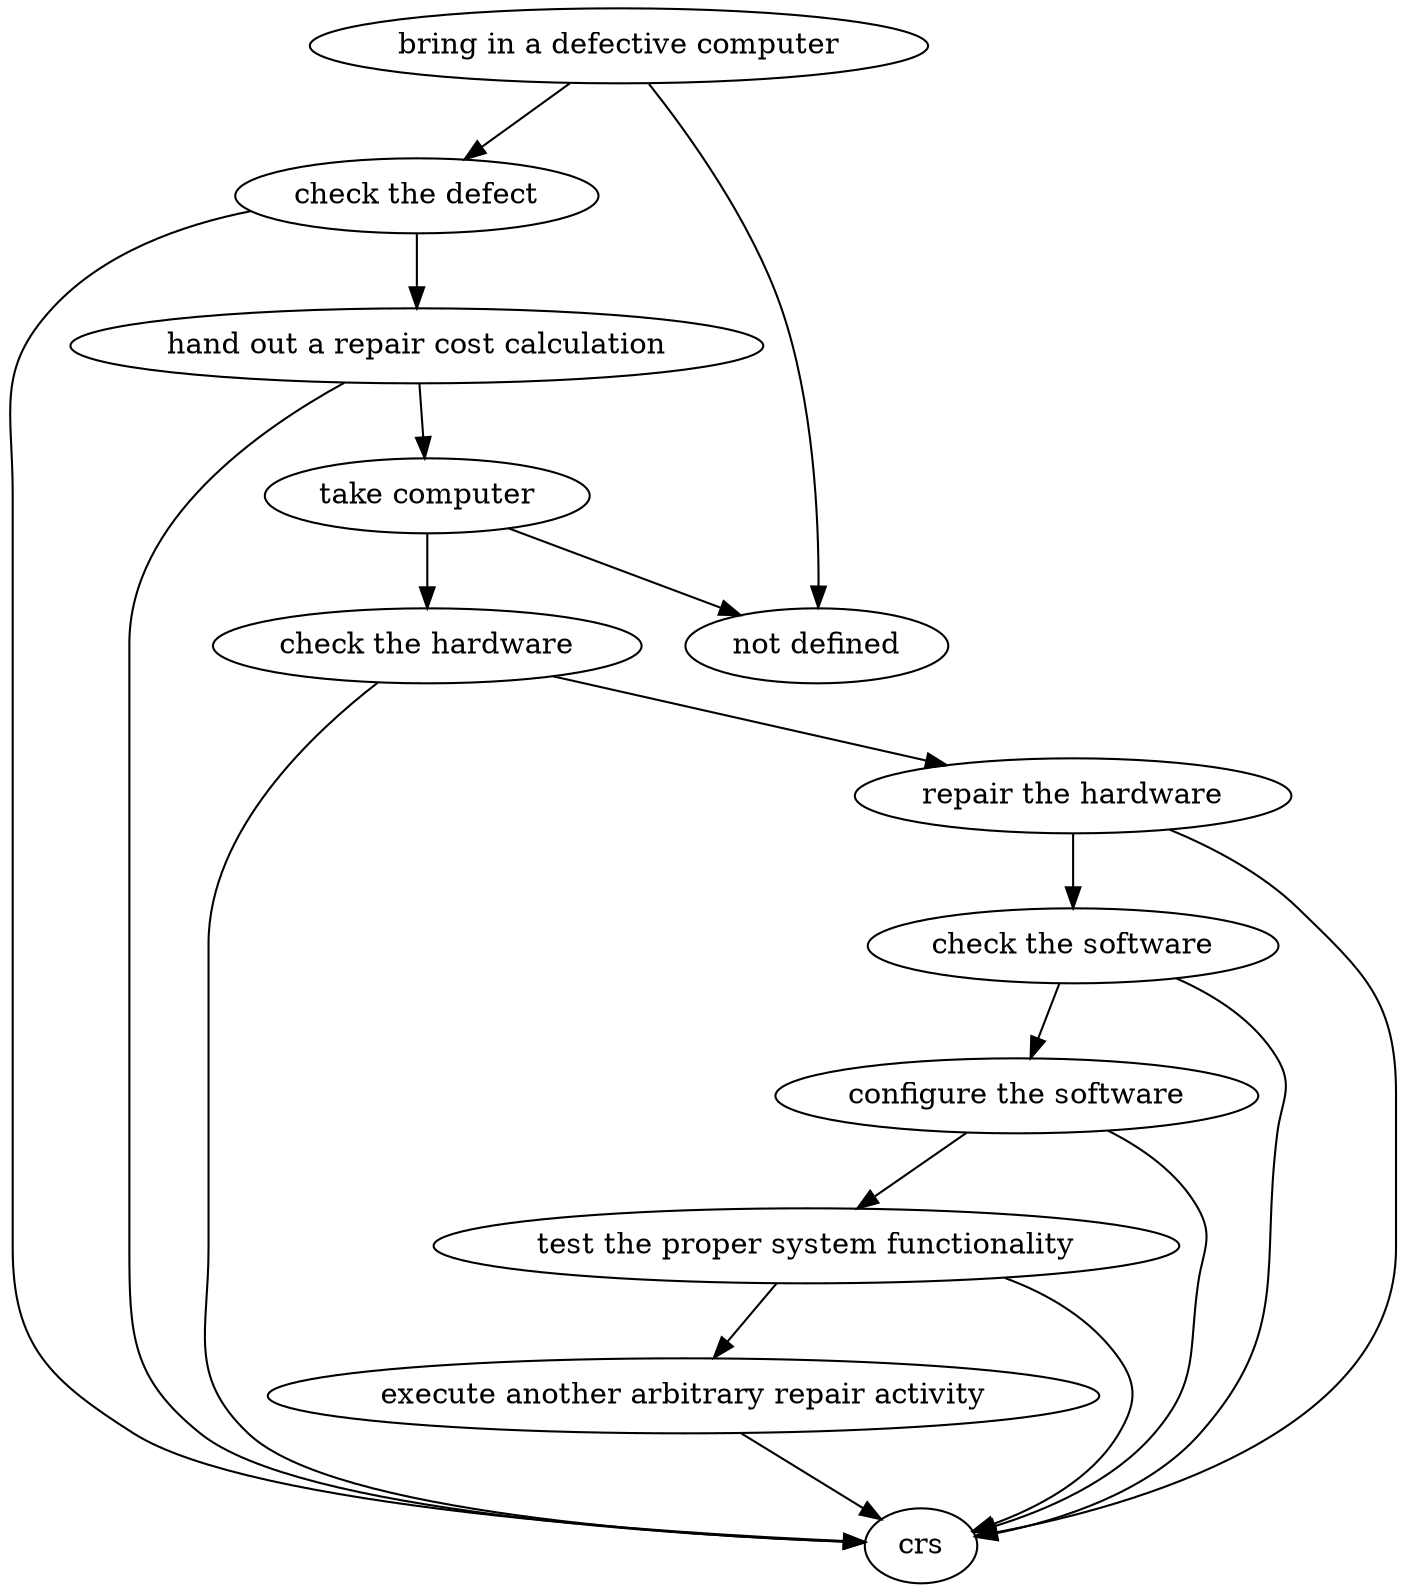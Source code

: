 strict digraph "doc-1.2" {
	graph [name="doc-1.2"];
	"bring in a defective computer"	[attrs="{'type': 'Activity', 'label': 'bring in a defective computer'}"];
	"check the defect"	[attrs="{'type': 'Activity', 'label': 'check the defect'}"];
	"bring in a defective computer" -> "check the defect"	[attrs="{'type': 'flow', 'label': 'flow'}"];
	"not defined"	[attrs="{'type': 'Actor', 'label': 'not defined'}"];
	"bring in a defective computer" -> "not defined"	[attrs="{'type': 'actor performer', 'label': 'actor performer'}"];
	"hand out a repair cost calculation"	[attrs="{'type': 'Activity', 'label': 'hand out a repair cost calculation'}"];
	"check the defect" -> "hand out a repair cost calculation"	[attrs="{'type': 'flow', 'label': 'flow'}"];
	crs	[attrs="{'type': 'Actor', 'label': 'crs'}"];
	"check the defect" -> crs	[attrs="{'type': 'actor performer', 'label': 'actor performer'}"];
	"take computer"	[attrs="{'type': 'Activity', 'label': 'take computer'}"];
	"hand out a repair cost calculation" -> "take computer"	[attrs="{'type': 'flow', 'label': 'flow'}"];
	"hand out a repair cost calculation" -> crs	[attrs="{'type': 'actor performer', 'label': 'actor performer'}"];
	"check the hardware"	[attrs="{'type': 'Activity', 'label': 'check the hardware'}"];
	"take computer" -> "check the hardware"	[attrs="{'type': 'flow', 'label': 'flow'}"];
	"take computer" -> "not defined"	[attrs="{'type': 'actor performer', 'label': 'actor performer'}"];
	"repair the hardware"	[attrs="{'type': 'Activity', 'label': 'repair the hardware'}"];
	"check the hardware" -> "repair the hardware"	[attrs="{'type': 'flow', 'label': 'flow'}"];
	"check the hardware" -> crs	[attrs="{'type': 'actor performer', 'label': 'actor performer'}"];
	"check the software"	[attrs="{'type': 'Activity', 'label': 'check the software'}"];
	"repair the hardware" -> "check the software"	[attrs="{'type': 'flow', 'label': 'flow'}"];
	"repair the hardware" -> crs	[attrs="{'type': 'actor performer', 'label': 'actor performer'}"];
	"configure the software"	[attrs="{'type': 'Activity', 'label': 'configure the software'}"];
	"check the software" -> "configure the software"	[attrs="{'type': 'flow', 'label': 'flow'}"];
	"check the software" -> crs	[attrs="{'type': 'actor performer', 'label': 'actor performer'}"];
	"test the proper system functionality"	[attrs="{'type': 'Activity', 'label': 'test the proper system functionality'}"];
	"configure the software" -> "test the proper system functionality"	[attrs="{'type': 'flow', 'label': 'flow'}"];
	"configure the software" -> crs	[attrs="{'type': 'actor performer', 'label': 'actor performer'}"];
	"execute another arbitrary repair activity"	[attrs="{'type': 'Activity', 'label': 'execute another arbitrary repair activity'}"];
	"test the proper system functionality" -> "execute another arbitrary repair activity"	[attrs="{'type': 'flow', 'label': 'flow'}"];
	"test the proper system functionality" -> crs	[attrs="{'type': 'actor performer', 'label': 'actor performer'}"];
	"execute another arbitrary repair activity" -> crs	[attrs="{'type': 'actor performer', 'label': 'actor performer'}"];
}
